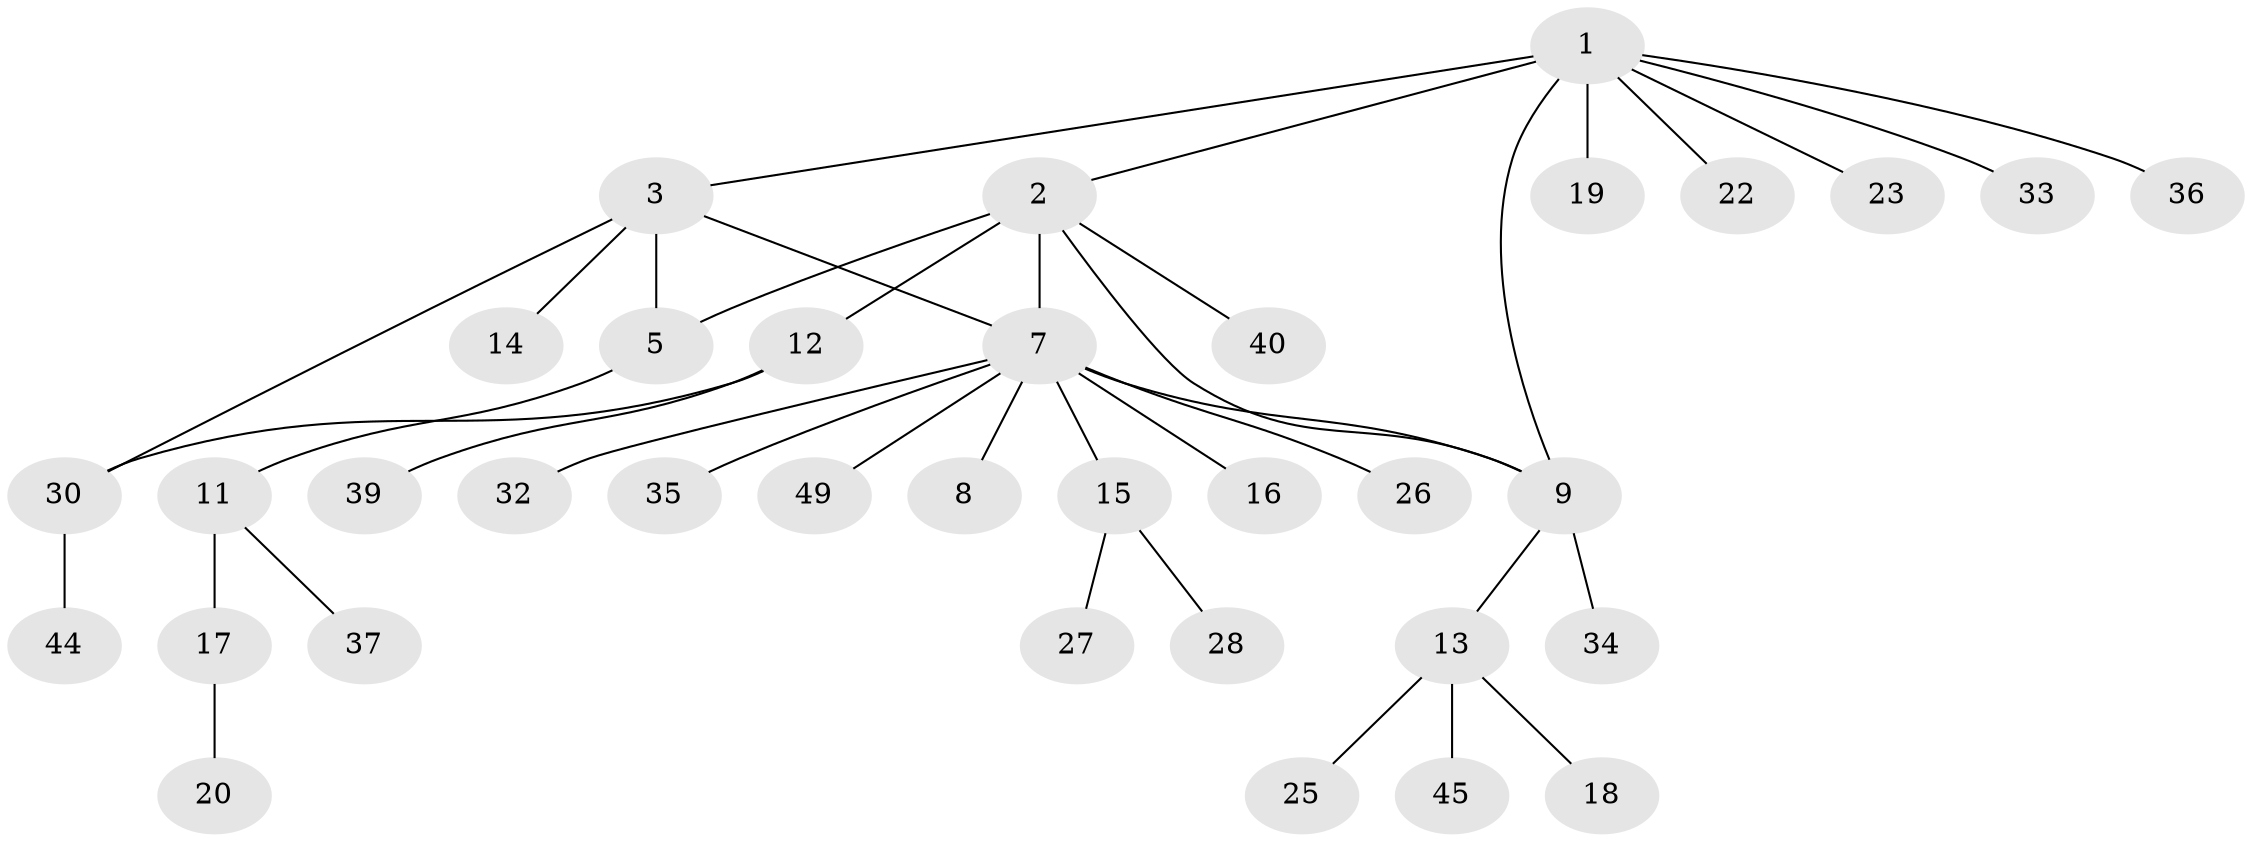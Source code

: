 // Generated by graph-tools (version 1.1) at 2025/24/03/03/25 07:24:11]
// undirected, 35 vertices, 39 edges
graph export_dot {
graph [start="1"]
  node [color=gray90,style=filled];
  1 [super="+4"];
  2 [super="+6"];
  3 [super="+42"];
  5;
  7 [super="+24"];
  8 [super="+48"];
  9 [super="+10"];
  11 [super="+47"];
  12 [super="+21"];
  13 [super="+29"];
  14;
  15 [super="+43"];
  16;
  17 [super="+41"];
  18;
  19;
  20 [super="+38"];
  22 [super="+46"];
  23;
  25;
  26;
  27;
  28;
  30 [super="+31"];
  32;
  33;
  34;
  35;
  36;
  37;
  39;
  40;
  44;
  45;
  49;
  1 -- 2;
  1 -- 19;
  1 -- 33;
  1 -- 3;
  1 -- 36;
  1 -- 22;
  1 -- 23;
  1 -- 9 [weight=2];
  2 -- 7 [weight=2];
  2 -- 12;
  2 -- 5;
  2 -- 40;
  2 -- 9;
  3 -- 5;
  3 -- 7;
  3 -- 14;
  3 -- 30;
  5 -- 11;
  7 -- 8;
  7 -- 15;
  7 -- 16;
  7 -- 26;
  7 -- 32;
  7 -- 49;
  7 -- 35;
  7 -- 9 [weight=2];
  9 -- 13;
  9 -- 34;
  11 -- 17;
  11 -- 37;
  12 -- 30;
  12 -- 39;
  13 -- 18;
  13 -- 25;
  13 -- 45;
  15 -- 27;
  15 -- 28;
  17 -- 20;
  30 -- 44;
}
